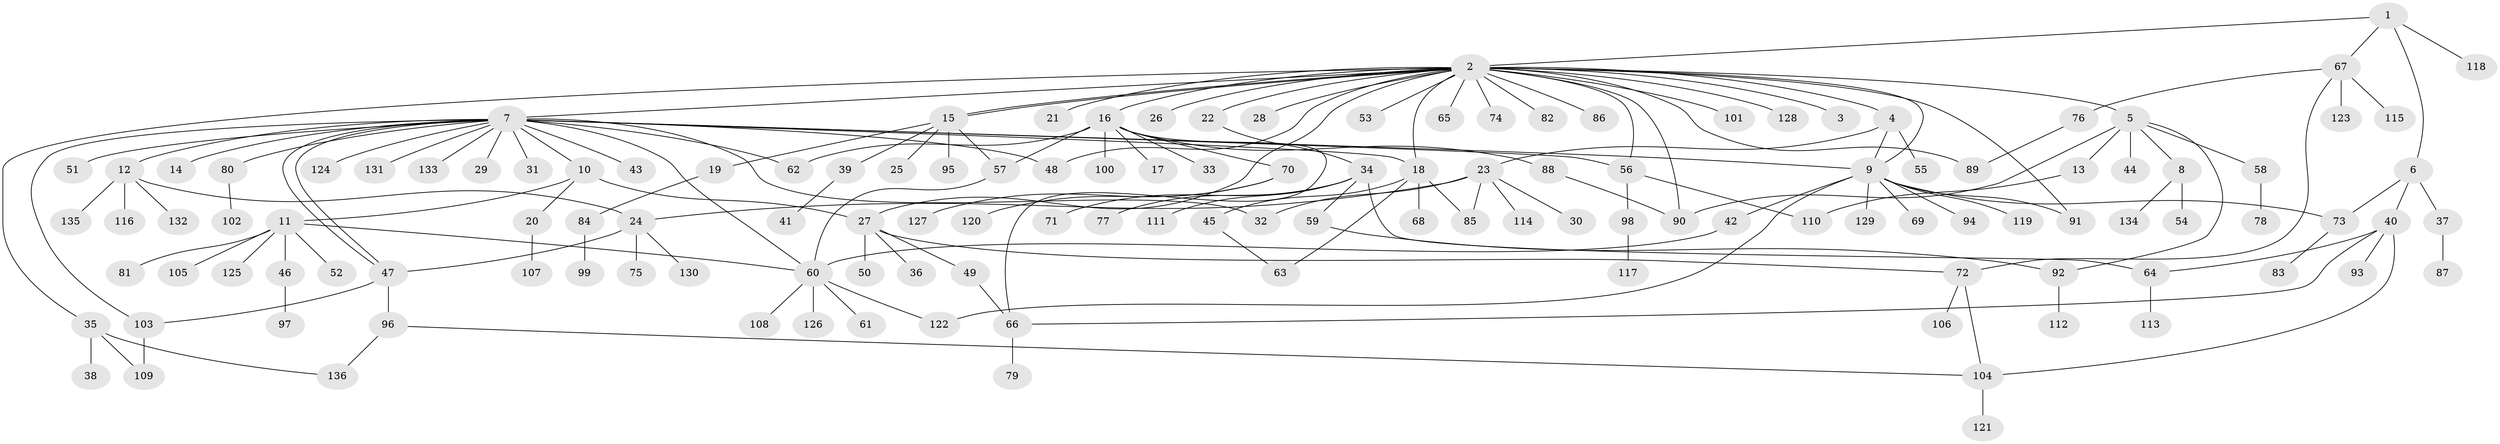 // Generated by graph-tools (version 1.1) at 2025/48/03/09/25 04:48:04]
// undirected, 136 vertices, 170 edges
graph export_dot {
graph [start="1"]
  node [color=gray90,style=filled];
  1;
  2;
  3;
  4;
  5;
  6;
  7;
  8;
  9;
  10;
  11;
  12;
  13;
  14;
  15;
  16;
  17;
  18;
  19;
  20;
  21;
  22;
  23;
  24;
  25;
  26;
  27;
  28;
  29;
  30;
  31;
  32;
  33;
  34;
  35;
  36;
  37;
  38;
  39;
  40;
  41;
  42;
  43;
  44;
  45;
  46;
  47;
  48;
  49;
  50;
  51;
  52;
  53;
  54;
  55;
  56;
  57;
  58;
  59;
  60;
  61;
  62;
  63;
  64;
  65;
  66;
  67;
  68;
  69;
  70;
  71;
  72;
  73;
  74;
  75;
  76;
  77;
  78;
  79;
  80;
  81;
  82;
  83;
  84;
  85;
  86;
  87;
  88;
  89;
  90;
  91;
  92;
  93;
  94;
  95;
  96;
  97;
  98;
  99;
  100;
  101;
  102;
  103;
  104;
  105;
  106;
  107;
  108;
  109;
  110;
  111;
  112;
  113;
  114;
  115;
  116;
  117;
  118;
  119;
  120;
  121;
  122;
  123;
  124;
  125;
  126;
  127;
  128;
  129;
  130;
  131;
  132;
  133;
  134;
  135;
  136;
  1 -- 2;
  1 -- 6;
  1 -- 67;
  1 -- 118;
  2 -- 3;
  2 -- 4;
  2 -- 5;
  2 -- 7;
  2 -- 9;
  2 -- 15;
  2 -- 15;
  2 -- 16;
  2 -- 18;
  2 -- 21;
  2 -- 22;
  2 -- 26;
  2 -- 27;
  2 -- 28;
  2 -- 35;
  2 -- 48;
  2 -- 53;
  2 -- 56;
  2 -- 65;
  2 -- 74;
  2 -- 82;
  2 -- 86;
  2 -- 89;
  2 -- 90;
  2 -- 91;
  2 -- 101;
  2 -- 128;
  4 -- 9;
  4 -- 23;
  4 -- 55;
  5 -- 8;
  5 -- 13;
  5 -- 44;
  5 -- 58;
  5 -- 90;
  5 -- 92;
  6 -- 37;
  6 -- 40;
  6 -- 73;
  7 -- 9;
  7 -- 10;
  7 -- 12;
  7 -- 14;
  7 -- 18;
  7 -- 29;
  7 -- 31;
  7 -- 32;
  7 -- 43;
  7 -- 47;
  7 -- 47;
  7 -- 48;
  7 -- 51;
  7 -- 56;
  7 -- 60;
  7 -- 62;
  7 -- 80;
  7 -- 103;
  7 -- 124;
  7 -- 131;
  7 -- 133;
  8 -- 54;
  8 -- 134;
  9 -- 42;
  9 -- 69;
  9 -- 73;
  9 -- 91;
  9 -- 94;
  9 -- 119;
  9 -- 122;
  9 -- 129;
  10 -- 11;
  10 -- 20;
  10 -- 27;
  11 -- 46;
  11 -- 52;
  11 -- 60;
  11 -- 81;
  11 -- 105;
  11 -- 125;
  12 -- 24;
  12 -- 116;
  12 -- 132;
  12 -- 135;
  13 -- 110;
  15 -- 19;
  15 -- 25;
  15 -- 39;
  15 -- 57;
  15 -- 95;
  16 -- 17;
  16 -- 33;
  16 -- 57;
  16 -- 62;
  16 -- 66;
  16 -- 70;
  16 -- 88;
  16 -- 100;
  18 -- 45;
  18 -- 63;
  18 -- 68;
  18 -- 85;
  19 -- 84;
  20 -- 107;
  22 -- 34;
  23 -- 24;
  23 -- 30;
  23 -- 32;
  23 -- 85;
  23 -- 114;
  24 -- 47;
  24 -- 75;
  24 -- 130;
  27 -- 36;
  27 -- 49;
  27 -- 50;
  27 -- 72;
  34 -- 59;
  34 -- 64;
  34 -- 71;
  34 -- 77;
  34 -- 111;
  35 -- 38;
  35 -- 109;
  35 -- 136;
  37 -- 87;
  39 -- 41;
  40 -- 64;
  40 -- 66;
  40 -- 93;
  40 -- 104;
  42 -- 60;
  45 -- 63;
  46 -- 97;
  47 -- 96;
  47 -- 103;
  49 -- 66;
  56 -- 98;
  56 -- 110;
  57 -- 60;
  58 -- 78;
  59 -- 92;
  60 -- 61;
  60 -- 108;
  60 -- 122;
  60 -- 126;
  64 -- 113;
  66 -- 79;
  67 -- 72;
  67 -- 76;
  67 -- 115;
  67 -- 123;
  70 -- 120;
  70 -- 127;
  72 -- 104;
  72 -- 106;
  73 -- 83;
  76 -- 89;
  80 -- 102;
  84 -- 99;
  88 -- 90;
  92 -- 112;
  96 -- 104;
  96 -- 136;
  98 -- 117;
  103 -- 109;
  104 -- 121;
}
